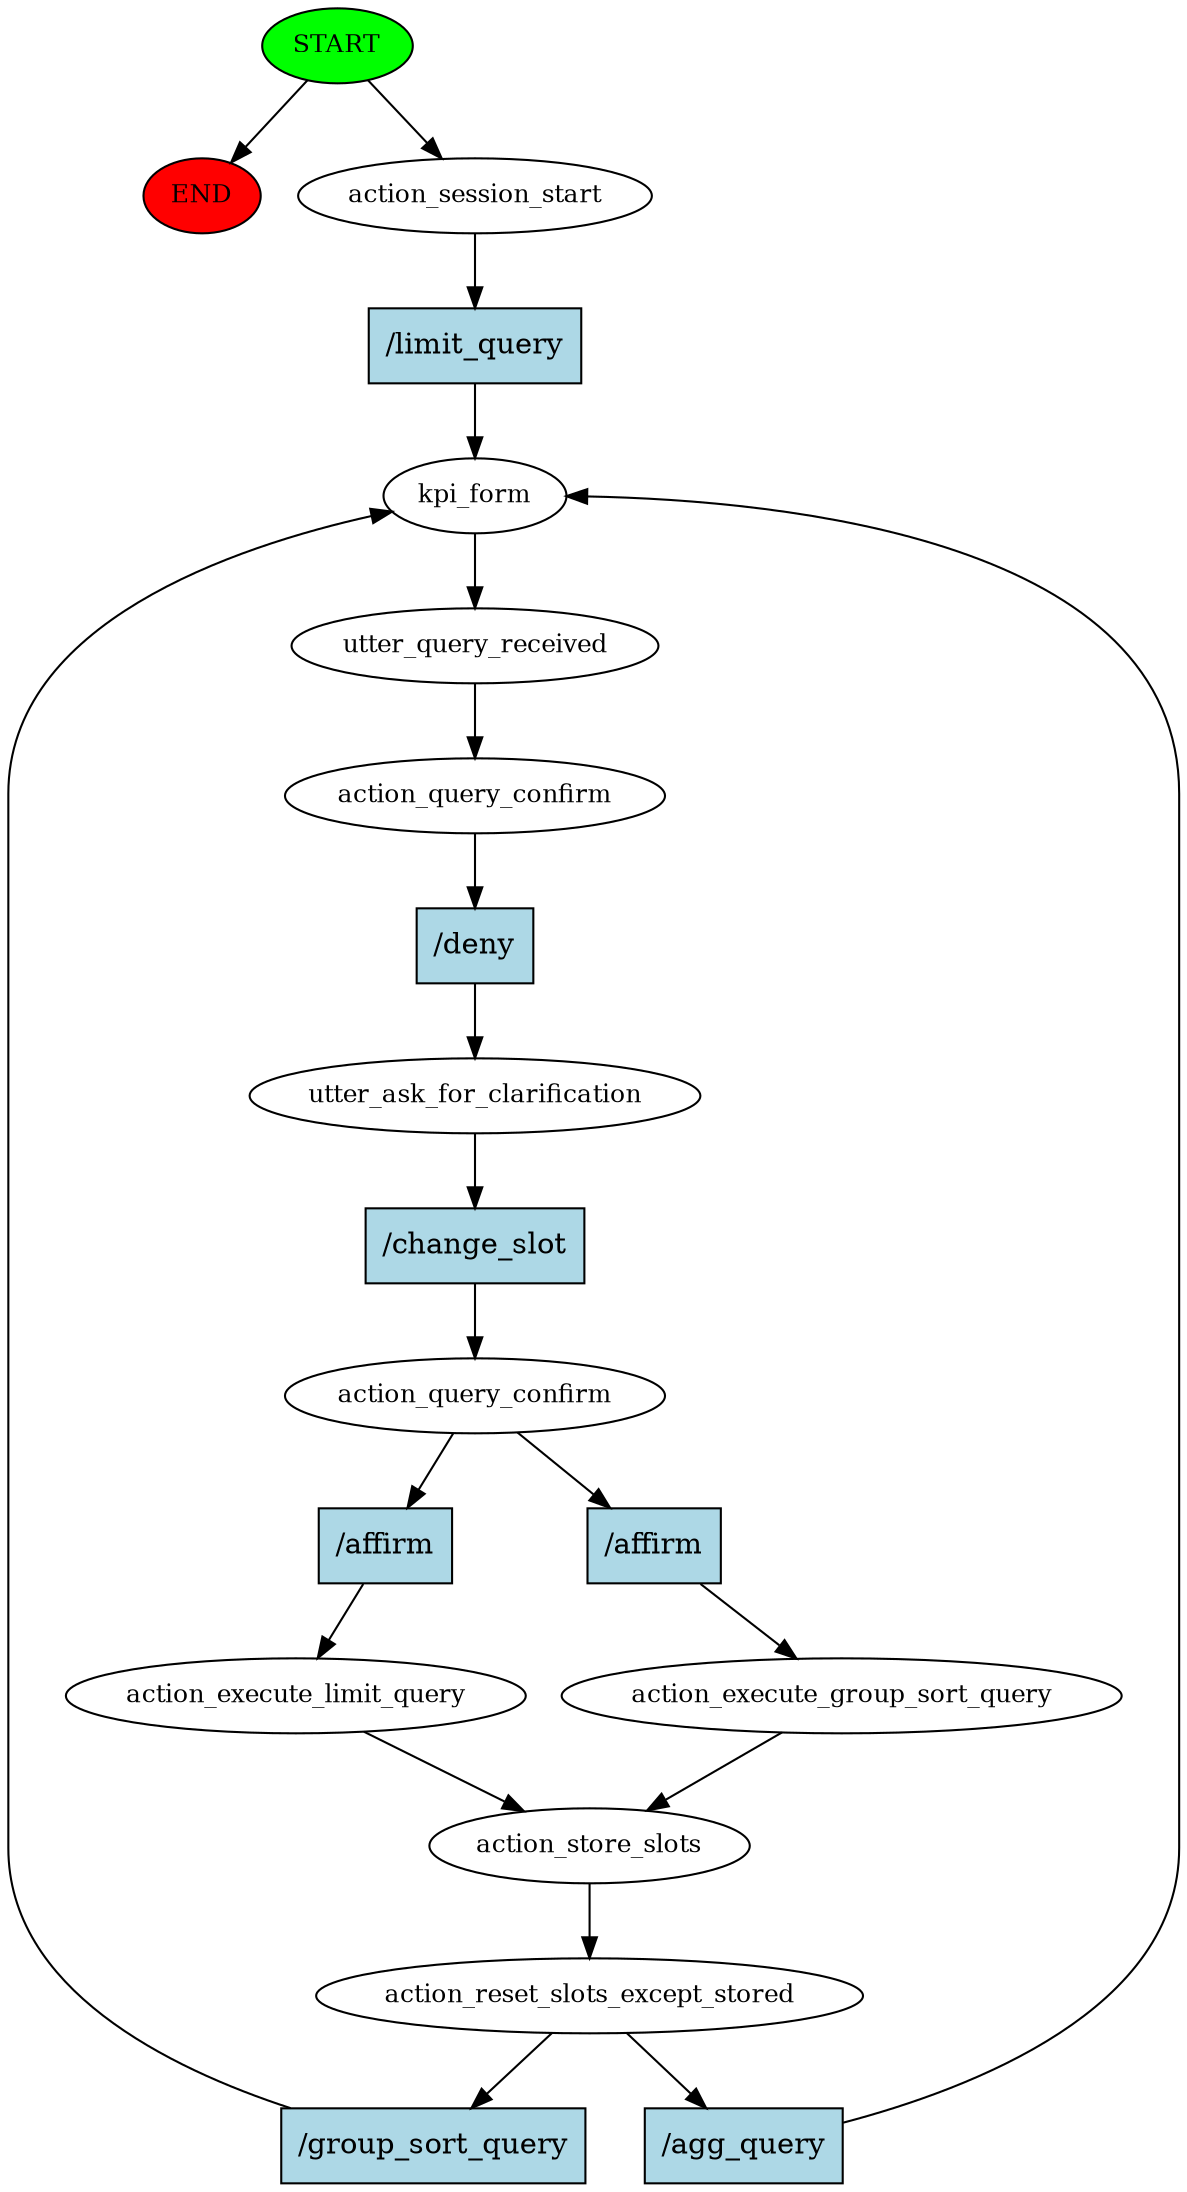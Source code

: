 digraph  {
0 [class="start active", fillcolor=green, fontsize=12, label=START, style=filled];
"-1" [class=end, fillcolor=red, fontsize=12, label=END, style=filled];
1 [class=active, fontsize=12, label=action_session_start];
2 [class=active, fontsize=12, label=kpi_form];
3 [class=active, fontsize=12, label=utter_query_received];
4 [class=active, fontsize=12, label=action_query_confirm];
5 [class=active, fontsize=12, label=utter_ask_for_clarification];
6 [class=active, fontsize=12, label=action_query_confirm];
7 [class=active, fontsize=12, label=action_execute_limit_query];
8 [class=active, fontsize=12, label=action_store_slots];
9 [class=active, fontsize=12, label=action_reset_slots_except_stored];
15 [class="active dashed", fontsize=12, label=action_execute_group_sort_query];
24 [class="intent active", fillcolor=lightblue, label="/limit_query", shape=rect, style=filled];
25 [class="intent active", fillcolor=lightblue, label="/deny", shape=rect, style=filled];
26 [class="intent active", fillcolor=lightblue, label="/change_slot", shape=rect, style=filled];
27 [class="intent active", fillcolor=lightblue, label="/affirm", shape=rect, style=filled];
28 [class="intent active", fillcolor=lightblue, label="/affirm", shape=rect, style=filled];
29 [class="intent active", fillcolor=lightblue, label="/group_sort_query", shape=rect, style=filled];
30 [class="intent active", fillcolor=lightblue, label="/agg_query", shape=rect, style=filled];
0 -> "-1"  [class="", key=NONE, label=""];
0 -> 1  [class=active, key=NONE, label=""];
1 -> 24  [class=active, key=0];
2 -> 3  [class=active, key=NONE, label=""];
3 -> 4  [class=active, key=NONE, label=""];
4 -> 25  [class=active, key=0];
5 -> 26  [class=active, key=0];
6 -> 27  [class=active, key=0];
6 -> 28  [class=active, key=0];
7 -> 8  [class=active, key=NONE, label=""];
8 -> 9  [class=active, key=NONE, label=""];
9 -> 29  [class=active, key=0];
9 -> 30  [class=active, key=0];
15 -> 8  [class=active, key=NONE, label=""];
24 -> 2  [class=active, key=0];
25 -> 5  [class=active, key=0];
26 -> 6  [class=active, key=0];
27 -> 7  [class=active, key=0];
28 -> 15  [class=active, key=0];
29 -> 2  [class=active, key=0];
30 -> 2  [class=active, key=0];
}
